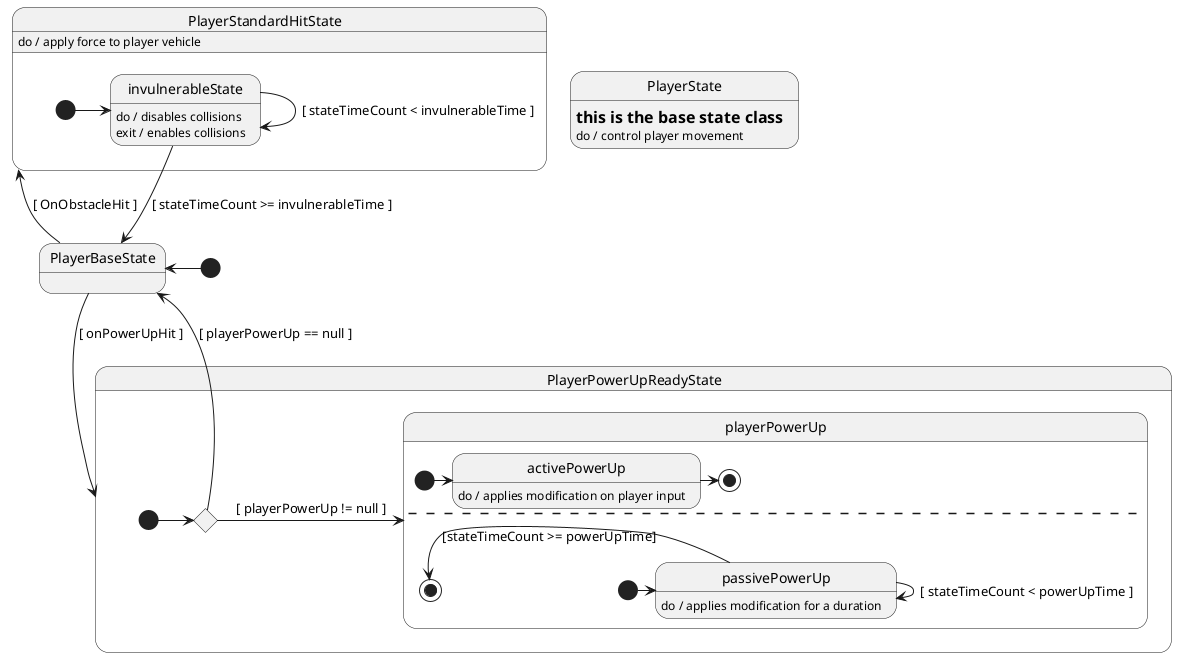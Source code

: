 @startuml

state PlayerState : = this is the base state class
state PlayerState : do / control player movement

state PlayerBaseState

[*] -u> PlayerBaseState
PlayerBaseState -> PlayerStandardHitState : [ OnObstacleHit ]

state PlayerStandardHitState : do / apply force to player vehicle

state PlayerStandardHitState{
    state invulnerableState : do / disables collisions
    state invulnerableState : exit / enables collisions
    [*] -> invulnerableState
    invulnerableState --> invulnerableState : [ stateTimeCount < invulnerableTime ]
    invulnerableState --> PlayerBaseState : [ stateTimeCount >= invulnerableTime ]
}

PlayerBaseState --> PlayerPowerUpReadyState : [ onPowerUpHit ]

state PlayerPowerUpReadyState{

    state c <<choice>>
    [*] -> c
    c -> playerPowerUp : [ playerPowerUp != null ]
    c --> PlayerBaseState : [ playerPowerUp == null ]

    state playerPowerUp{

        state activePowerUp : do / applies modification on player input
        [*] -> activePowerUp
        activePowerUp -> [*]
        -----

        state passivePowerUp : do / applies modification for a duration
        [*] ->  passivePowerUp
        passivePowerUp -> passivePowerUp : [ stateTimeCount < powerUpTime ]
        passivePowerUp -l> [*] : [stateTimeCount >= powerUpTime]



    }

}



@enduml